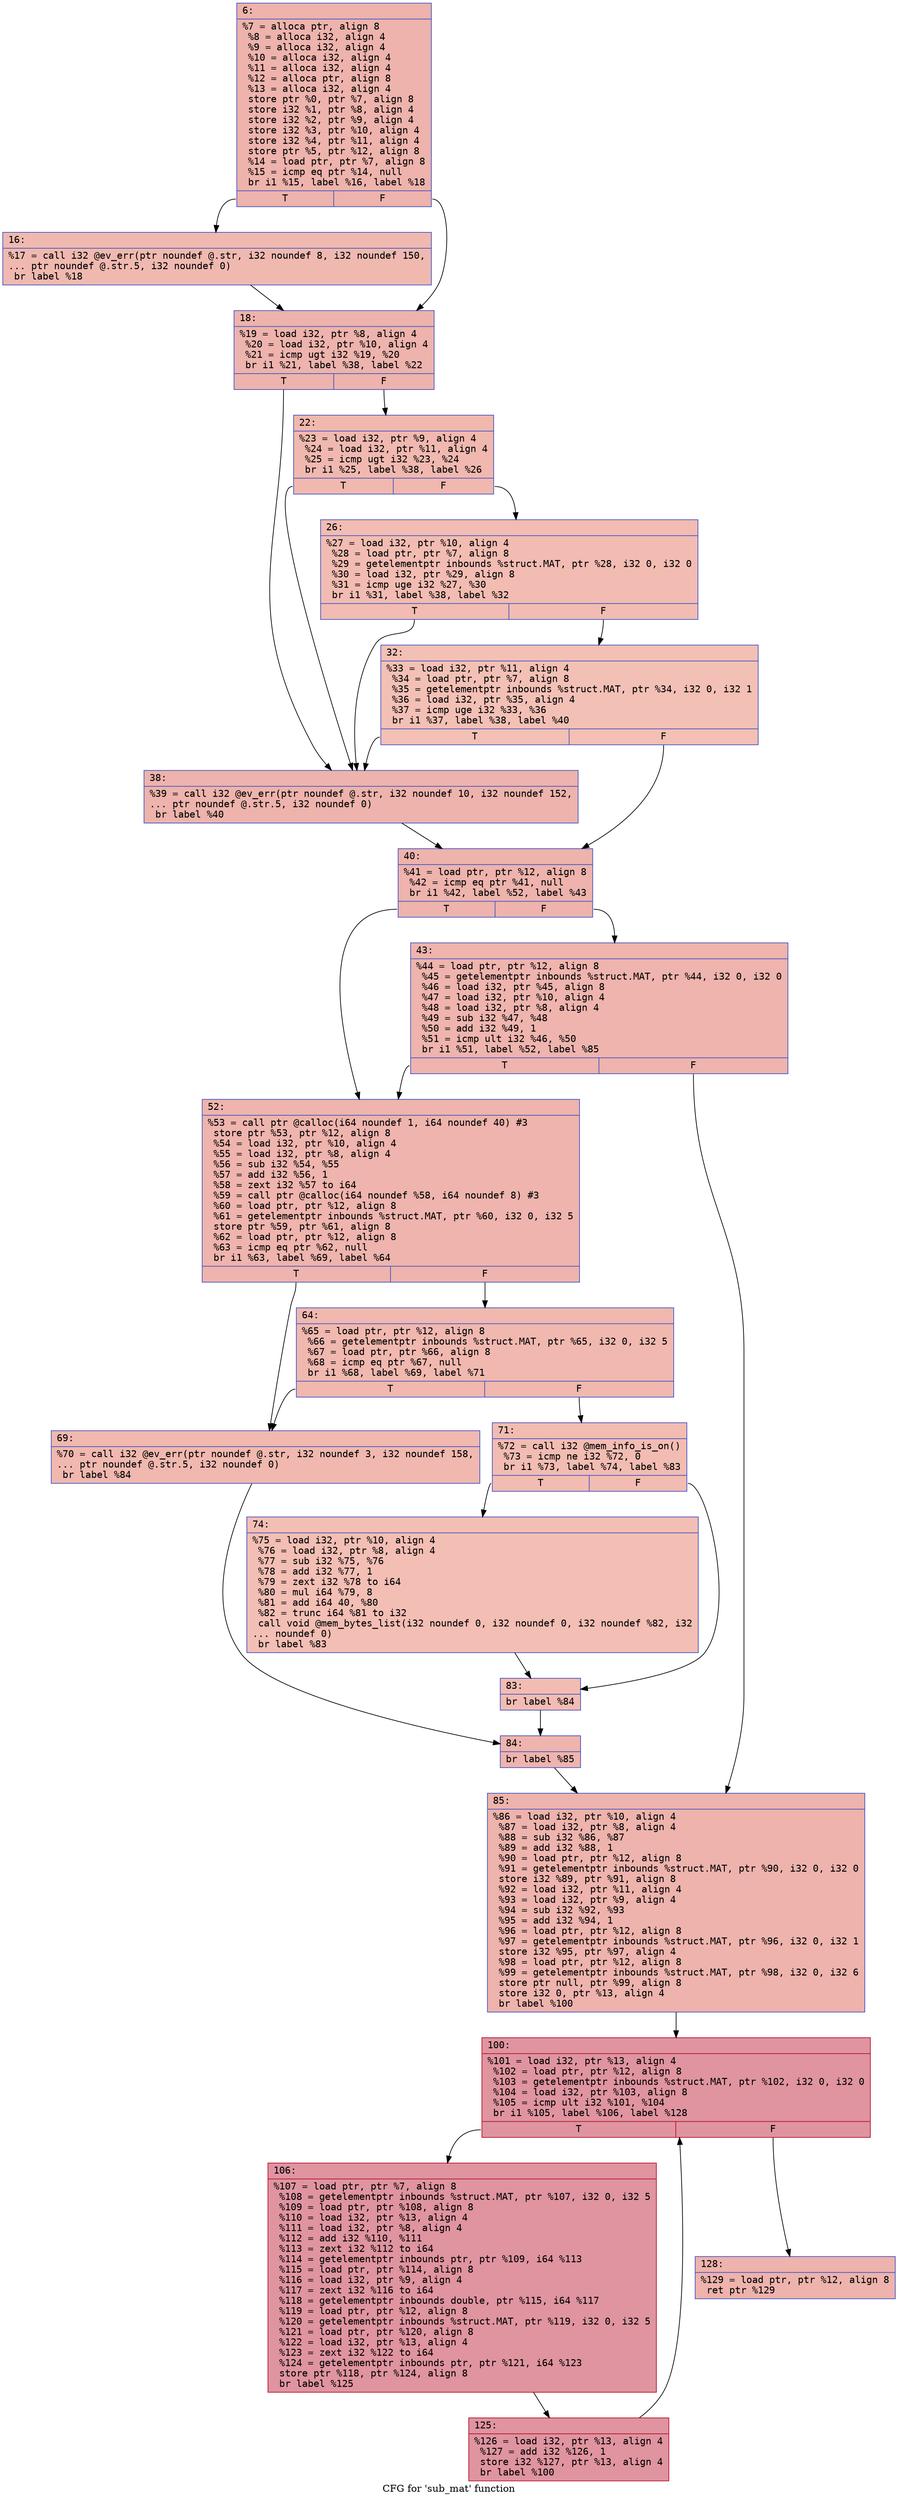 digraph "CFG for 'sub_mat' function" {
	label="CFG for 'sub_mat' function";

	Node0x600002da6990 [shape=record,color="#3d50c3ff", style=filled, fillcolor="#d6524470" fontname="Courier",label="{6:\l|  %7 = alloca ptr, align 8\l  %8 = alloca i32, align 4\l  %9 = alloca i32, align 4\l  %10 = alloca i32, align 4\l  %11 = alloca i32, align 4\l  %12 = alloca ptr, align 8\l  %13 = alloca i32, align 4\l  store ptr %0, ptr %7, align 8\l  store i32 %1, ptr %8, align 4\l  store i32 %2, ptr %9, align 4\l  store i32 %3, ptr %10, align 4\l  store i32 %4, ptr %11, align 4\l  store ptr %5, ptr %12, align 8\l  %14 = load ptr, ptr %7, align 8\l  %15 = icmp eq ptr %14, null\l  br i1 %15, label %16, label %18\l|{<s0>T|<s1>F}}"];
	Node0x600002da6990:s0 -> Node0x600002da69e0[tooltip="6 -> 16\nProbability 37.50%" ];
	Node0x600002da6990:s1 -> Node0x600002da6a30[tooltip="6 -> 18\nProbability 62.50%" ];
	Node0x600002da69e0 [shape=record,color="#3d50c3ff", style=filled, fillcolor="#de614d70" fontname="Courier",label="{16:\l|  %17 = call i32 @ev_err(ptr noundef @.str, i32 noundef 8, i32 noundef 150,\l... ptr noundef @.str.5, i32 noundef 0)\l  br label %18\l}"];
	Node0x600002da69e0 -> Node0x600002da6a30[tooltip="16 -> 18\nProbability 100.00%" ];
	Node0x600002da6a30 [shape=record,color="#3d50c3ff", style=filled, fillcolor="#d6524470" fontname="Courier",label="{18:\l|  %19 = load i32, ptr %8, align 4\l  %20 = load i32, ptr %10, align 4\l  %21 = icmp ugt i32 %19, %20\l  br i1 %21, label %38, label %22\l|{<s0>T|<s1>F}}"];
	Node0x600002da6a30:s0 -> Node0x600002da6b70[tooltip="18 -> 38\nProbability 50.00%" ];
	Node0x600002da6a30:s1 -> Node0x600002da6a80[tooltip="18 -> 22\nProbability 50.00%" ];
	Node0x600002da6a80 [shape=record,color="#3d50c3ff", style=filled, fillcolor="#dc5d4a70" fontname="Courier",label="{22:\l|  %23 = load i32, ptr %9, align 4\l  %24 = load i32, ptr %11, align 4\l  %25 = icmp ugt i32 %23, %24\l  br i1 %25, label %38, label %26\l|{<s0>T|<s1>F}}"];
	Node0x600002da6a80:s0 -> Node0x600002da6b70[tooltip="22 -> 38\nProbability 50.00%" ];
	Node0x600002da6a80:s1 -> Node0x600002da6ad0[tooltip="22 -> 26\nProbability 50.00%" ];
	Node0x600002da6ad0 [shape=record,color="#3d50c3ff", style=filled, fillcolor="#e1675170" fontname="Courier",label="{26:\l|  %27 = load i32, ptr %10, align 4\l  %28 = load ptr, ptr %7, align 8\l  %29 = getelementptr inbounds %struct.MAT, ptr %28, i32 0, i32 0\l  %30 = load i32, ptr %29, align 8\l  %31 = icmp uge i32 %27, %30\l  br i1 %31, label %38, label %32\l|{<s0>T|<s1>F}}"];
	Node0x600002da6ad0:s0 -> Node0x600002da6b70[tooltip="26 -> 38\nProbability 50.00%" ];
	Node0x600002da6ad0:s1 -> Node0x600002da6b20[tooltip="26 -> 32\nProbability 50.00%" ];
	Node0x600002da6b20 [shape=record,color="#3d50c3ff", style=filled, fillcolor="#e5705870" fontname="Courier",label="{32:\l|  %33 = load i32, ptr %11, align 4\l  %34 = load ptr, ptr %7, align 8\l  %35 = getelementptr inbounds %struct.MAT, ptr %34, i32 0, i32 1\l  %36 = load i32, ptr %35, align 4\l  %37 = icmp uge i32 %33, %36\l  br i1 %37, label %38, label %40\l|{<s0>T|<s1>F}}"];
	Node0x600002da6b20:s0 -> Node0x600002da6b70[tooltip="32 -> 38\nProbability 50.00%" ];
	Node0x600002da6b20:s1 -> Node0x600002da6bc0[tooltip="32 -> 40\nProbability 50.00%" ];
	Node0x600002da6b70 [shape=record,color="#3d50c3ff", style=filled, fillcolor="#d6524470" fontname="Courier",label="{38:\l|  %39 = call i32 @ev_err(ptr noundef @.str, i32 noundef 10, i32 noundef 152,\l... ptr noundef @.str.5, i32 noundef 0)\l  br label %40\l}"];
	Node0x600002da6b70 -> Node0x600002da6bc0[tooltip="38 -> 40\nProbability 100.00%" ];
	Node0x600002da6bc0 [shape=record,color="#3d50c3ff", style=filled, fillcolor="#d6524470" fontname="Courier",label="{40:\l|  %41 = load ptr, ptr %12, align 8\l  %42 = icmp eq ptr %41, null\l  br i1 %42, label %52, label %43\l|{<s0>T|<s1>F}}"];
	Node0x600002da6bc0:s0 -> Node0x600002da6c60[tooltip="40 -> 52\nProbability 37.50%" ];
	Node0x600002da6bc0:s1 -> Node0x600002da6c10[tooltip="40 -> 43\nProbability 62.50%" ];
	Node0x600002da6c10 [shape=record,color="#3d50c3ff", style=filled, fillcolor="#d8564670" fontname="Courier",label="{43:\l|  %44 = load ptr, ptr %12, align 8\l  %45 = getelementptr inbounds %struct.MAT, ptr %44, i32 0, i32 0\l  %46 = load i32, ptr %45, align 8\l  %47 = load i32, ptr %10, align 4\l  %48 = load i32, ptr %8, align 4\l  %49 = sub i32 %47, %48\l  %50 = add i32 %49, 1\l  %51 = icmp ult i32 %46, %50\l  br i1 %51, label %52, label %85\l|{<s0>T|<s1>F}}"];
	Node0x600002da6c10:s0 -> Node0x600002da6c60[tooltip="43 -> 52\nProbability 50.00%" ];
	Node0x600002da6c10:s1 -> Node0x600002da6e90[tooltip="43 -> 85\nProbability 50.00%" ];
	Node0x600002da6c60 [shape=record,color="#3d50c3ff", style=filled, fillcolor="#d8564670" fontname="Courier",label="{52:\l|  %53 = call ptr @calloc(i64 noundef 1, i64 noundef 40) #3\l  store ptr %53, ptr %12, align 8\l  %54 = load i32, ptr %10, align 4\l  %55 = load i32, ptr %8, align 4\l  %56 = sub i32 %54, %55\l  %57 = add i32 %56, 1\l  %58 = zext i32 %57 to i64\l  %59 = call ptr @calloc(i64 noundef %58, i64 noundef 8) #3\l  %60 = load ptr, ptr %12, align 8\l  %61 = getelementptr inbounds %struct.MAT, ptr %60, i32 0, i32 5\l  store ptr %59, ptr %61, align 8\l  %62 = load ptr, ptr %12, align 8\l  %63 = icmp eq ptr %62, null\l  br i1 %63, label %69, label %64\l|{<s0>T|<s1>F}}"];
	Node0x600002da6c60:s0 -> Node0x600002da6d00[tooltip="52 -> 69\nProbability 37.50%" ];
	Node0x600002da6c60:s1 -> Node0x600002da6cb0[tooltip="52 -> 64\nProbability 62.50%" ];
	Node0x600002da6cb0 [shape=record,color="#3d50c3ff", style=filled, fillcolor="#dc5d4a70" fontname="Courier",label="{64:\l|  %65 = load ptr, ptr %12, align 8\l  %66 = getelementptr inbounds %struct.MAT, ptr %65, i32 0, i32 5\l  %67 = load ptr, ptr %66, align 8\l  %68 = icmp eq ptr %67, null\l  br i1 %68, label %69, label %71\l|{<s0>T|<s1>F}}"];
	Node0x600002da6cb0:s0 -> Node0x600002da6d00[tooltip="64 -> 69\nProbability 37.50%" ];
	Node0x600002da6cb0:s1 -> Node0x600002da6d50[tooltip="64 -> 71\nProbability 62.50%" ];
	Node0x600002da6d00 [shape=record,color="#3d50c3ff", style=filled, fillcolor="#dc5d4a70" fontname="Courier",label="{69:\l|  %70 = call i32 @ev_err(ptr noundef @.str, i32 noundef 3, i32 noundef 158,\l... ptr noundef @.str.5, i32 noundef 0)\l  br label %84\l}"];
	Node0x600002da6d00 -> Node0x600002da6e40[tooltip="69 -> 84\nProbability 100.00%" ];
	Node0x600002da6d50 [shape=record,color="#3d50c3ff", style=filled, fillcolor="#e1675170" fontname="Courier",label="{71:\l|  %72 = call i32 @mem_info_is_on()\l  %73 = icmp ne i32 %72, 0\l  br i1 %73, label %74, label %83\l|{<s0>T|<s1>F}}"];
	Node0x600002da6d50:s0 -> Node0x600002da6da0[tooltip="71 -> 74\nProbability 62.50%" ];
	Node0x600002da6d50:s1 -> Node0x600002da6df0[tooltip="71 -> 83\nProbability 37.50%" ];
	Node0x600002da6da0 [shape=record,color="#3d50c3ff", style=filled, fillcolor="#e36c5570" fontname="Courier",label="{74:\l|  %75 = load i32, ptr %10, align 4\l  %76 = load i32, ptr %8, align 4\l  %77 = sub i32 %75, %76\l  %78 = add i32 %77, 1\l  %79 = zext i32 %78 to i64\l  %80 = mul i64 %79, 8\l  %81 = add i64 40, %80\l  %82 = trunc i64 %81 to i32\l  call void @mem_bytes_list(i32 noundef 0, i32 noundef 0, i32 noundef %82, i32\l... noundef 0)\l  br label %83\l}"];
	Node0x600002da6da0 -> Node0x600002da6df0[tooltip="74 -> 83\nProbability 100.00%" ];
	Node0x600002da6df0 [shape=record,color="#3d50c3ff", style=filled, fillcolor="#e1675170" fontname="Courier",label="{83:\l|  br label %84\l}"];
	Node0x600002da6df0 -> Node0x600002da6e40[tooltip="83 -> 84\nProbability 100.00%" ];
	Node0x600002da6e40 [shape=record,color="#3d50c3ff", style=filled, fillcolor="#d8564670" fontname="Courier",label="{84:\l|  br label %85\l}"];
	Node0x600002da6e40 -> Node0x600002da6e90[tooltip="84 -> 85\nProbability 100.00%" ];
	Node0x600002da6e90 [shape=record,color="#3d50c3ff", style=filled, fillcolor="#d6524470" fontname="Courier",label="{85:\l|  %86 = load i32, ptr %10, align 4\l  %87 = load i32, ptr %8, align 4\l  %88 = sub i32 %86, %87\l  %89 = add i32 %88, 1\l  %90 = load ptr, ptr %12, align 8\l  %91 = getelementptr inbounds %struct.MAT, ptr %90, i32 0, i32 0\l  store i32 %89, ptr %91, align 8\l  %92 = load i32, ptr %11, align 4\l  %93 = load i32, ptr %9, align 4\l  %94 = sub i32 %92, %93\l  %95 = add i32 %94, 1\l  %96 = load ptr, ptr %12, align 8\l  %97 = getelementptr inbounds %struct.MAT, ptr %96, i32 0, i32 1\l  store i32 %95, ptr %97, align 4\l  %98 = load ptr, ptr %12, align 8\l  %99 = getelementptr inbounds %struct.MAT, ptr %98, i32 0, i32 6\l  store ptr null, ptr %99, align 8\l  store i32 0, ptr %13, align 4\l  br label %100\l}"];
	Node0x600002da6e90 -> Node0x600002da6ee0[tooltip="85 -> 100\nProbability 100.00%" ];
	Node0x600002da6ee0 [shape=record,color="#b70d28ff", style=filled, fillcolor="#b70d2870" fontname="Courier",label="{100:\l|  %101 = load i32, ptr %13, align 4\l  %102 = load ptr, ptr %12, align 8\l  %103 = getelementptr inbounds %struct.MAT, ptr %102, i32 0, i32 0\l  %104 = load i32, ptr %103, align 8\l  %105 = icmp ult i32 %101, %104\l  br i1 %105, label %106, label %128\l|{<s0>T|<s1>F}}"];
	Node0x600002da6ee0:s0 -> Node0x600002da6f30[tooltip="100 -> 106\nProbability 96.88%" ];
	Node0x600002da6ee0:s1 -> Node0x600002da6fd0[tooltip="100 -> 128\nProbability 3.12%" ];
	Node0x600002da6f30 [shape=record,color="#b70d28ff", style=filled, fillcolor="#b70d2870" fontname="Courier",label="{106:\l|  %107 = load ptr, ptr %7, align 8\l  %108 = getelementptr inbounds %struct.MAT, ptr %107, i32 0, i32 5\l  %109 = load ptr, ptr %108, align 8\l  %110 = load i32, ptr %13, align 4\l  %111 = load i32, ptr %8, align 4\l  %112 = add i32 %110, %111\l  %113 = zext i32 %112 to i64\l  %114 = getelementptr inbounds ptr, ptr %109, i64 %113\l  %115 = load ptr, ptr %114, align 8\l  %116 = load i32, ptr %9, align 4\l  %117 = zext i32 %116 to i64\l  %118 = getelementptr inbounds double, ptr %115, i64 %117\l  %119 = load ptr, ptr %12, align 8\l  %120 = getelementptr inbounds %struct.MAT, ptr %119, i32 0, i32 5\l  %121 = load ptr, ptr %120, align 8\l  %122 = load i32, ptr %13, align 4\l  %123 = zext i32 %122 to i64\l  %124 = getelementptr inbounds ptr, ptr %121, i64 %123\l  store ptr %118, ptr %124, align 8\l  br label %125\l}"];
	Node0x600002da6f30 -> Node0x600002da6f80[tooltip="106 -> 125\nProbability 100.00%" ];
	Node0x600002da6f80 [shape=record,color="#b70d28ff", style=filled, fillcolor="#b70d2870" fontname="Courier",label="{125:\l|  %126 = load i32, ptr %13, align 4\l  %127 = add i32 %126, 1\l  store i32 %127, ptr %13, align 4\l  br label %100\l}"];
	Node0x600002da6f80 -> Node0x600002da6ee0[tooltip="125 -> 100\nProbability 100.00%" ];
	Node0x600002da6fd0 [shape=record,color="#3d50c3ff", style=filled, fillcolor="#d6524470" fontname="Courier",label="{128:\l|  %129 = load ptr, ptr %12, align 8\l  ret ptr %129\l}"];
}
